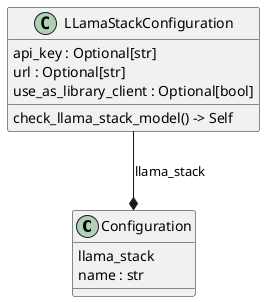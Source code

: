 @startuml classes
set namespaceSeparator none
class "Configuration" as src.models.config.Configuration {
  llama_stack
  name : str
}
class "LLamaStackConfiguration" as src.models.config.LLamaStackConfiguration {
  api_key : Optional[str]
  url : Optional[str]
  use_as_library_client : Optional[bool]
  check_llama_stack_model() -> Self
}
src.models.config.LLamaStackConfiguration --* src.models.config.Configuration : llama_stack
@enduml
